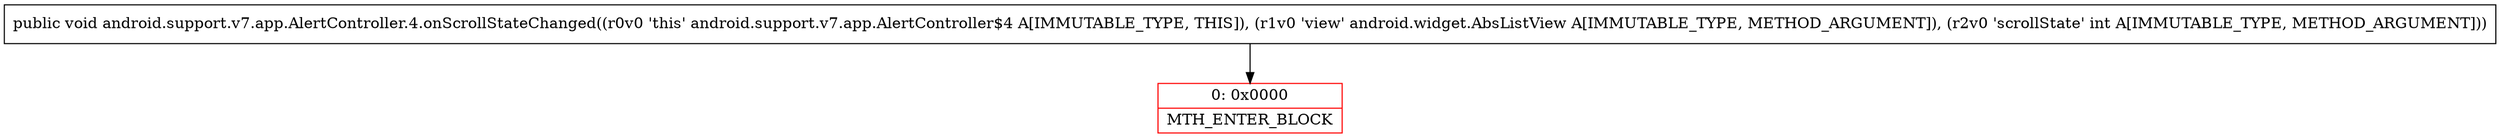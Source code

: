 digraph "CFG forandroid.support.v7.app.AlertController.4.onScrollStateChanged(Landroid\/widget\/AbsListView;I)V" {
subgraph cluster_Region_2033774872 {
label = "R(0)";
node [shape=record,color=blue];
}
Node_0 [shape=record,color=red,label="{0\:\ 0x0000|MTH_ENTER_BLOCK\l}"];
MethodNode[shape=record,label="{public void android.support.v7.app.AlertController.4.onScrollStateChanged((r0v0 'this' android.support.v7.app.AlertController$4 A[IMMUTABLE_TYPE, THIS]), (r1v0 'view' android.widget.AbsListView A[IMMUTABLE_TYPE, METHOD_ARGUMENT]), (r2v0 'scrollState' int A[IMMUTABLE_TYPE, METHOD_ARGUMENT])) }"];
MethodNode -> Node_0;
}

